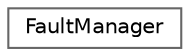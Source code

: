digraph "Graphical Class Hierarchy"
{
 // LATEX_PDF_SIZE
  bgcolor="transparent";
  edge [fontname=Helvetica,fontsize=10,labelfontname=Helvetica,labelfontsize=10];
  node [fontname=Helvetica,fontsize=10,shape=box,height=0.2,width=0.4];
  rankdir="LR";
  Node0 [label="FaultManager",height=0.2,width=0.4,color="grey40", fillcolor="white", style="filled",URL="$class_fault_manager.html",tooltip=" "];
}
